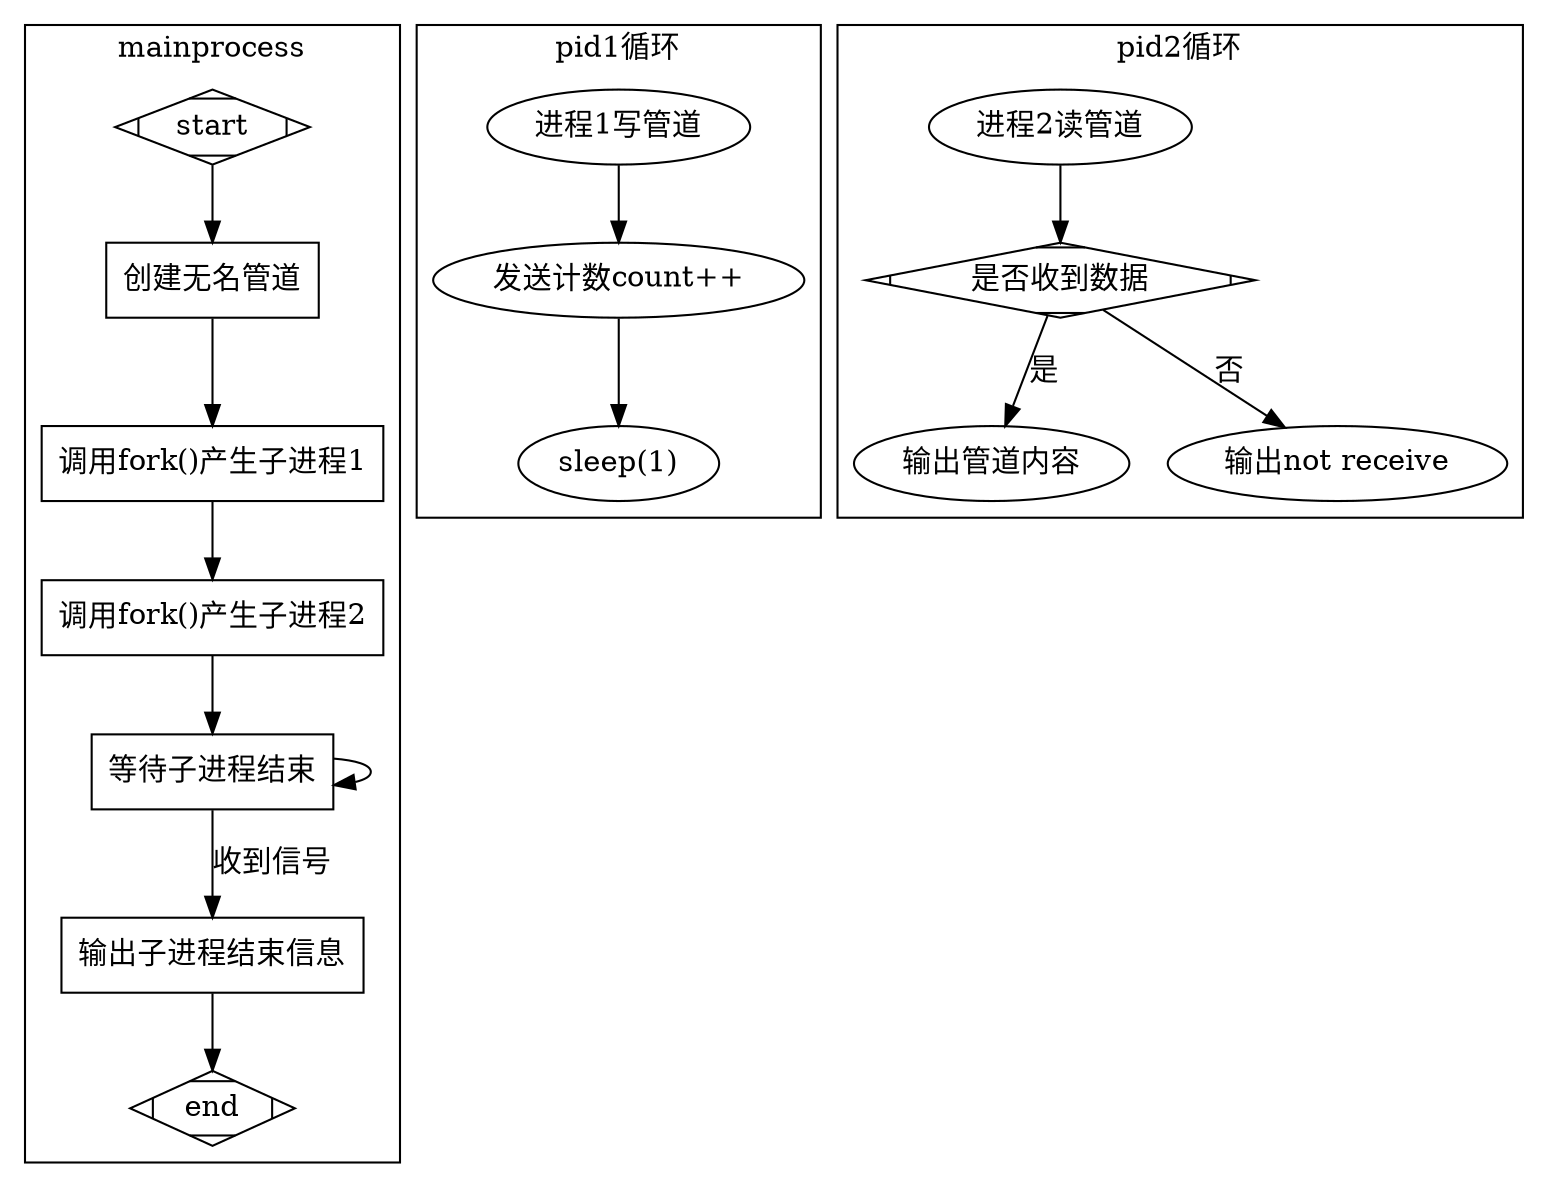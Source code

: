digraph demo
{
    subgraph cluster
    {
        label=mainprocess
        start [shape=Mdiamond];
        end [shape=Mdiamond];
        node [shape="record"];
        start->创建无名管道
        ->"调用fork()产生子进程1"
        ->"调用fork()产生子进程2"
        "调用fork()产生子进程2"->等待子进程结束
        等待子进程结束->等待子进程结束
        等待子进程结束->输出子进程结束信息[label=收到信号]
        输出子进程结束信息->end
    }
    subgraph cluster1
    {
        label="pid1循环"
        进程1写管道
        ->"发送计数count++"
        ->"sleep(1)"
    }
    subgraph cluster2
    {
        label="pid2循环"
        是否收到数据 [shape=Mdiamond];
        进程2读管道
        ->是否收到数据
        是否收到数据->输出管道内容 [label="是"]
        是否收到数据->"输出not receive" [label ="否"]
    }
}